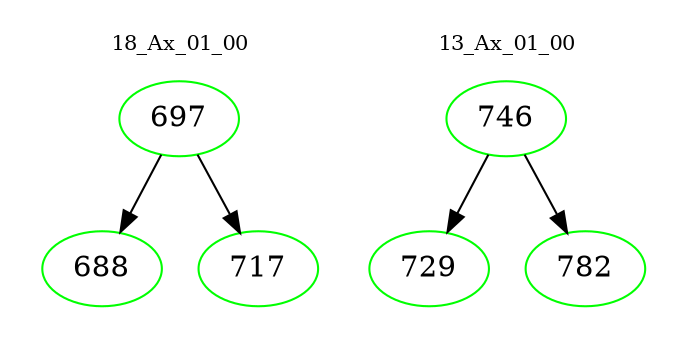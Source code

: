 digraph{
subgraph cluster_0 {
color = white
label = "18_Ax_01_00";
fontsize=10;
T0_697 [label="697", color="green"]
T0_697 -> T0_688 [color="black"]
T0_688 [label="688", color="green"]
T0_697 -> T0_717 [color="black"]
T0_717 [label="717", color="green"]
}
subgraph cluster_1 {
color = white
label = "13_Ax_01_00";
fontsize=10;
T1_746 [label="746", color="green"]
T1_746 -> T1_729 [color="black"]
T1_729 [label="729", color="green"]
T1_746 -> T1_782 [color="black"]
T1_782 [label="782", color="green"]
}
}

